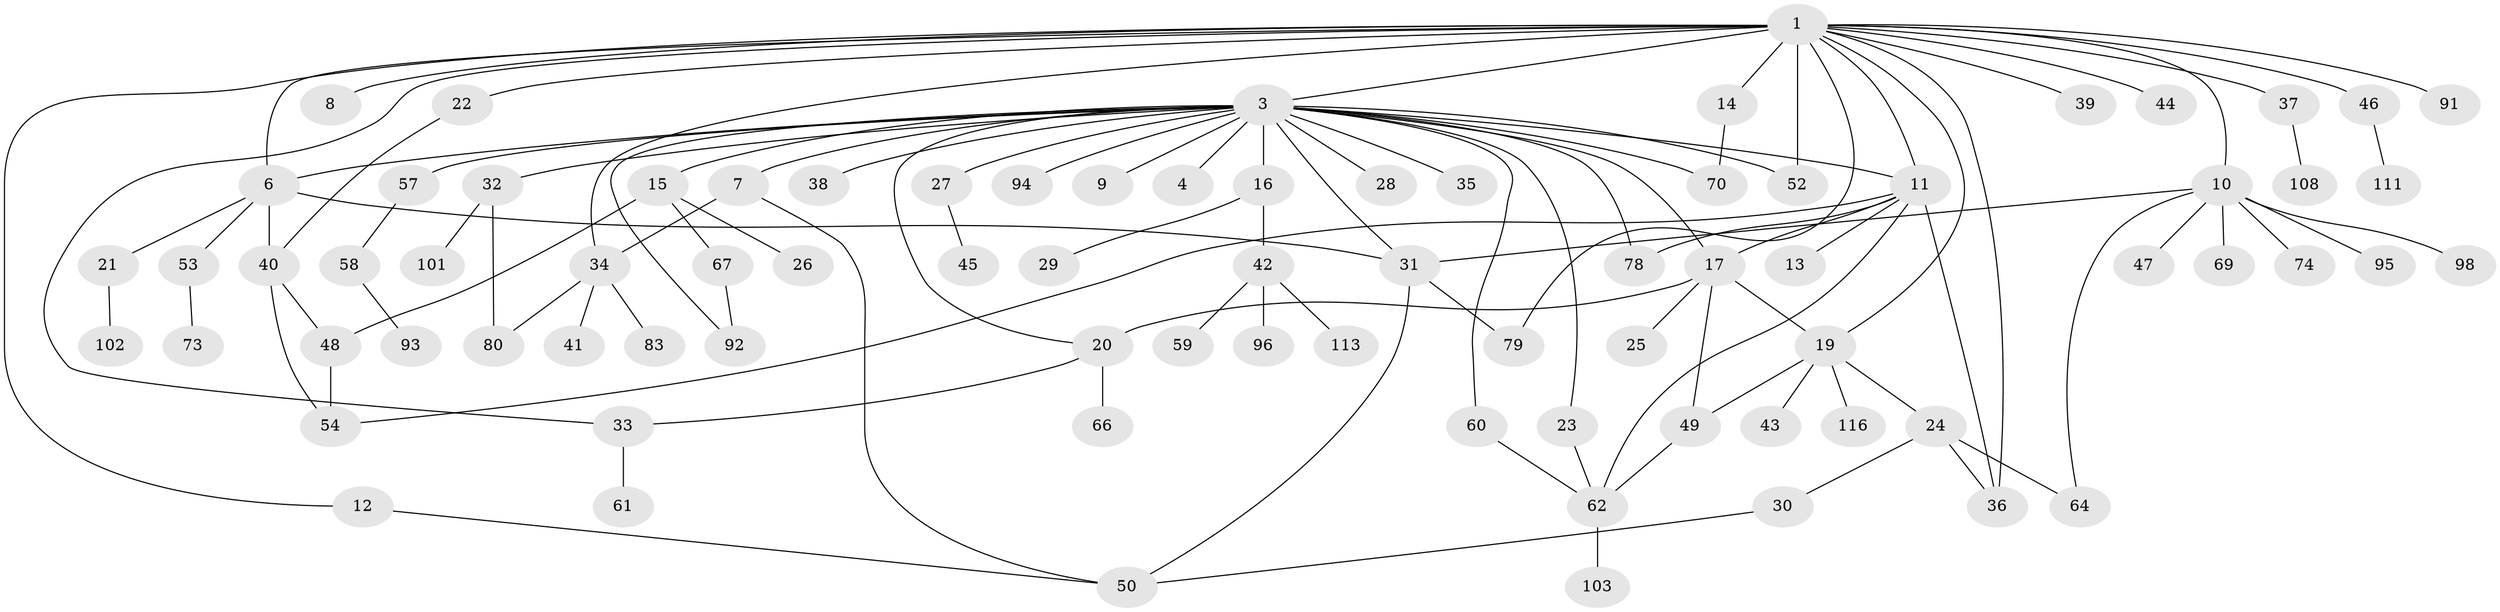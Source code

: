 // original degree distribution, {3: 0.12931034482758622, 19: 0.008620689655172414, 25: 0.008620689655172414, 1: 0.4396551724137931, 2: 0.2672413793103448, 7: 0.02586206896551724, 9: 0.017241379310344827, 4: 0.0603448275862069, 6: 0.017241379310344827, 5: 0.02586206896551724}
// Generated by graph-tools (version 1.1) at 2025/18/03/04/25 18:18:22]
// undirected, 81 vertices, 109 edges
graph export_dot {
graph [start="1"]
  node [color=gray90,style=filled];
  1 [super="+2"];
  3;
  4;
  6 [super="+72+90+88"];
  7;
  8;
  9 [super="+107"];
  10 [super="+56"];
  11 [super="+100+89+68"];
  12;
  13;
  14;
  15;
  16;
  17 [super="+82+87+84+51+71"];
  19;
  20 [super="+86+55"];
  21;
  22;
  23;
  24 [super="+81"];
  25;
  26;
  27;
  28;
  29;
  30;
  31;
  32;
  33;
  34;
  35;
  36;
  37;
  38;
  39;
  40;
  41;
  42;
  43 [super="+65"];
  44;
  45;
  46;
  47;
  48;
  49;
  50 [super="+106+75"];
  52;
  53;
  54 [super="+99+104"];
  57;
  58;
  59;
  60;
  61;
  62;
  64;
  66;
  67;
  69;
  70 [super="+76+85"];
  73;
  74;
  78 [super="+109"];
  79;
  80 [super="+110+97"];
  83;
  91;
  92;
  93;
  94;
  95;
  96;
  98;
  101;
  102;
  103;
  108;
  111;
  113;
  116;
  1 -- 22;
  1 -- 6 [weight=2];
  1 -- 3;
  1 -- 8;
  1 -- 10;
  1 -- 11;
  1 -- 12;
  1 -- 14;
  1 -- 79;
  1 -- 19;
  1 -- 91;
  1 -- 33;
  1 -- 34 [weight=2];
  1 -- 36;
  1 -- 37;
  1 -- 39;
  1 -- 44;
  1 -- 46;
  1 -- 52;
  3 -- 4;
  3 -- 6;
  3 -- 7;
  3 -- 9;
  3 -- 15;
  3 -- 16;
  3 -- 17 [weight=2];
  3 -- 20;
  3 -- 23;
  3 -- 27;
  3 -- 28;
  3 -- 31;
  3 -- 32;
  3 -- 35;
  3 -- 38;
  3 -- 52;
  3 -- 57;
  3 -- 60;
  3 -- 70;
  3 -- 78;
  3 -- 92;
  3 -- 94;
  3 -- 11;
  6 -- 21;
  6 -- 40;
  6 -- 53;
  6 -- 31;
  7 -- 34;
  7 -- 50;
  10 -- 31;
  10 -- 47;
  10 -- 64;
  10 -- 69;
  10 -- 74;
  10 -- 95;
  10 -- 98;
  11 -- 13;
  11 -- 36;
  11 -- 78;
  11 -- 17;
  11 -- 54;
  11 -- 62;
  12 -- 50;
  14 -- 70;
  15 -- 26;
  15 -- 48;
  15 -- 67;
  16 -- 29;
  16 -- 42;
  17 -- 25;
  17 -- 49;
  17 -- 19;
  17 -- 20;
  19 -- 24;
  19 -- 43;
  19 -- 49;
  19 -- 116;
  20 -- 33;
  20 -- 66;
  21 -- 102;
  22 -- 40;
  23 -- 62;
  24 -- 30;
  24 -- 64;
  24 -- 36;
  27 -- 45;
  30 -- 50;
  31 -- 50;
  31 -- 79;
  32 -- 80;
  32 -- 101;
  33 -- 61;
  34 -- 41;
  34 -- 83;
  34 -- 80;
  37 -- 108;
  40 -- 48;
  40 -- 54;
  42 -- 59;
  42 -- 96;
  42 -- 113;
  46 -- 111;
  48 -- 54;
  49 -- 62;
  53 -- 73;
  57 -- 58;
  58 -- 93;
  60 -- 62;
  62 -- 103;
  67 -- 92;
}
